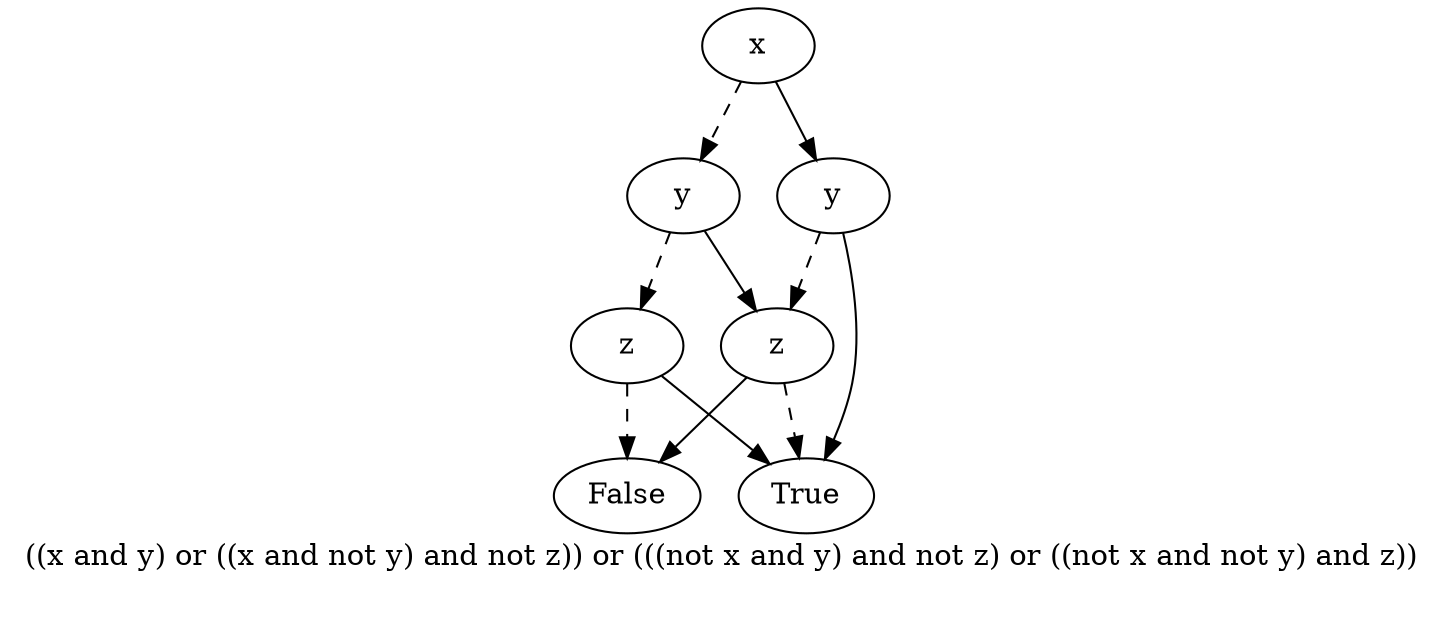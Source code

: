 digraph{
label="((x and y) or ((x and not y) and not z)) or (((not x and y) and not z) or ((not x and not y) and z))\n\n"
1947379544656[label=x]1947379542256[label="y
"]
1947379544656 -> 1947379542256[style=dashed label="" fontcolor = gray]
1947379542416[label="z
"]
1947379542256 -> 1947379542416[style=dashed label="" fontcolor = gray]
1947379540176[label="False
"]
1947379542416 -> 1947379540176[style=dashed label="" fontcolor = gray]
1947379540336[label="True
"]
1947379542416 -> 1947379540336 [label="" fontcolor = gray]
1947379543216[label="z
"]
1947379542256 -> 1947379543216 [label="" fontcolor = gray]
1947379540336[label="True
"]
1947379543216 -> 1947379540336[style=dashed label="" fontcolor = gray]
1947379540176[label="False
"]
1947379543216 -> 1947379540176 [label="" fontcolor = gray]
1947379544816[label="y
"]
1947379544656 -> 1947379544816 [label="" fontcolor = gray]
1947379543216[label="z
"]
1947379544816 -> 1947379543216[style=dashed label="" fontcolor = gray]
1947379540336[label="True
"]
1947379544816 -> 1947379540336 [label="" fontcolor = gray]
}